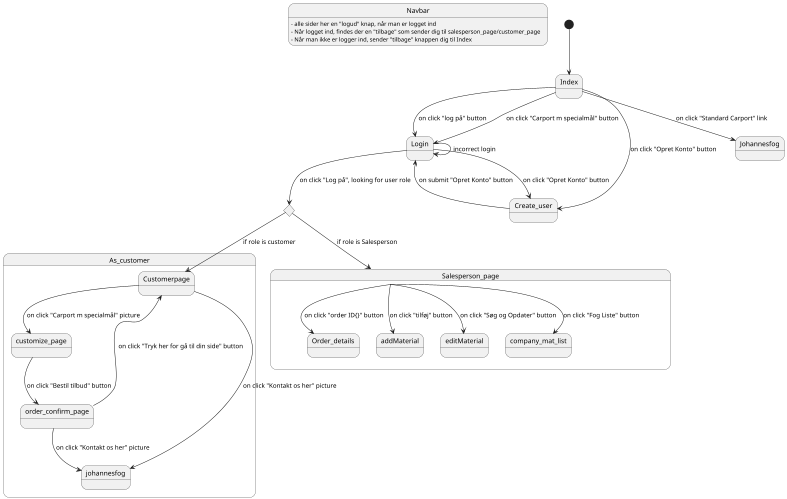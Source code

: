 @startuml
'https://plantuml.com/state-diagram

scale 500 width
scale 500 height


state Navbar:   - alle sider her en "logud" knap, når man er logget ind
state Navbar :  - Når logget ind, findes der en "tilbage" som sender dig til salesperson_page/customer_page
state Navbar :  - Når man ikke er logger ind, sender "tilbage" knappen dig til Index

[*] --> Index
Index --> Login : on click "log på" button
Index --> Create_user : on click "Opret Konto" button
Index --> Johannesfog : on click "Standard Carport" link
Index --> Login :on click "Carport m specialmål" button

Create_user --> Login : on submit "Opret Konto" button
Login --> Create_user : on click "Opret Konto" button
Login --> Login : incorrect login



state c <<choice>>
Login --> c : on click "Log på", looking for user role
state As_customer {
c --> Customerpage :if role is customer
Customerpage --> customize_page : on click "Carport m specialmål" picture
Customerpage --> johannesfog : on click "Kontakt os her" picture
customize_page --> order_confirm_page : on click "Bestil tilbud" button
order_confirm_page --> Customerpage : on click "Tryk her for gå til din side" button
order_confirm_page --> johannesfog : on click "Kontakt os her" picture
}
state Salesperson_page {
c --> Salesperson_page : if role is Salesperson
Salesperson_page --> Order_details : on click "order ID{}" button
Salesperson_page --> addMaterial : on click "tilføj" button
Salesperson_page --> editMaterial : on click "Søg og Opdater" button
Salesperson_page --> company_mat_list : on click "Fog Liste" button

}







@enduml